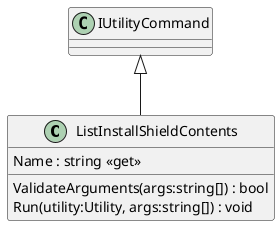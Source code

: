 @startuml
class ListInstallShieldContents {
    Name : string <<get>>
    ValidateArguments(args:string[]) : bool
    Run(utility:Utility, args:string[]) : void
}
IUtilityCommand <|-- ListInstallShieldContents
@enduml
